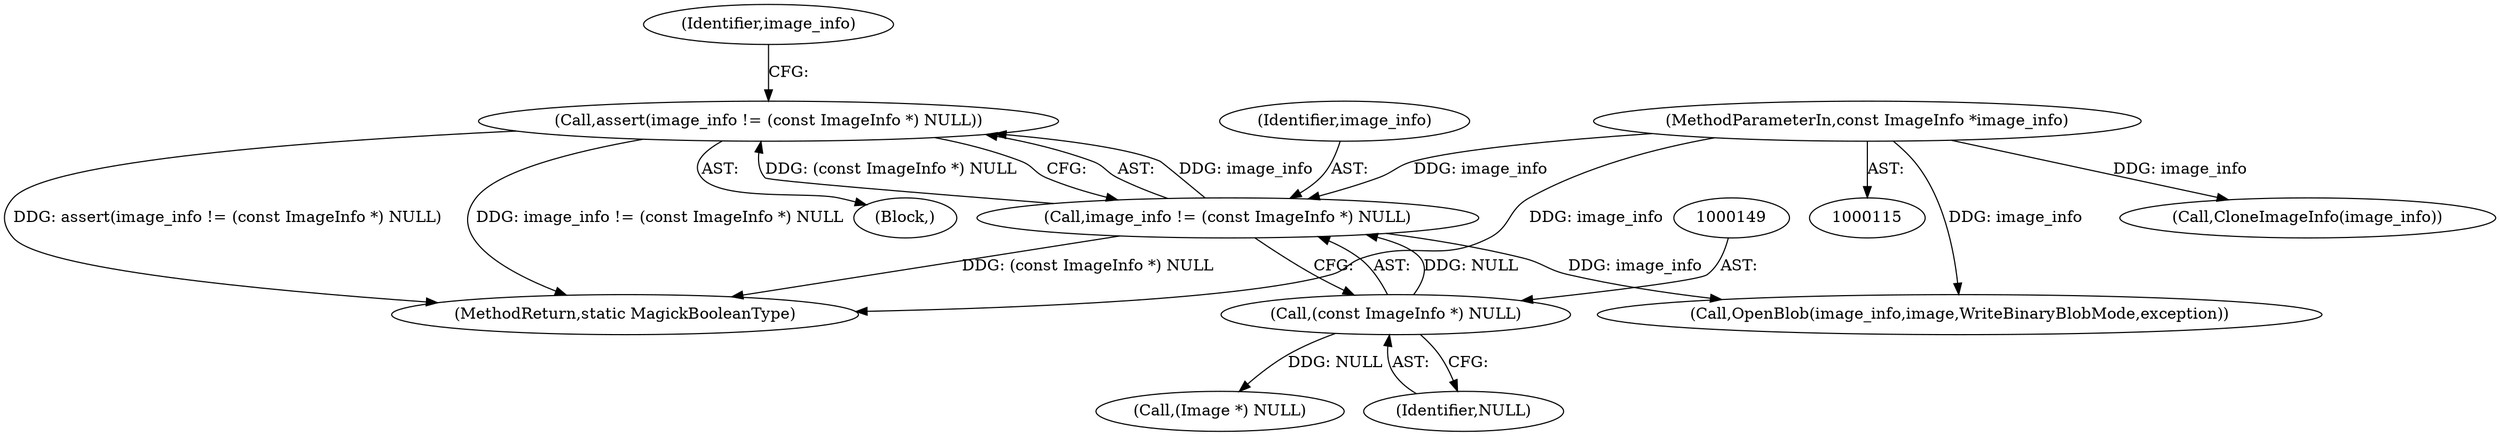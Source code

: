 digraph "0_ImageMagick_0f6fc2d5bf8f500820c3dbcf0d23ee14f2d9f734_4@API" {
"1000145" [label="(Call,assert(image_info != (const ImageInfo *) NULL))"];
"1000146" [label="(Call,image_info != (const ImageInfo *) NULL)"];
"1000116" [label="(MethodParameterIn,const ImageInfo *image_info)"];
"1000148" [label="(Call,(const ImageInfo *) NULL)"];
"1000870" [label="(Call,CloneImageInfo(image_info))"];
"1000213" [label="(Call,OpenBlob(image_info,image,WriteBinaryBlobMode,exception))"];
"1000160" [label="(Call,(Image *) NULL)"];
"1000119" [label="(Block,)"];
"1000147" [label="(Identifier,image_info)"];
"1000145" [label="(Call,assert(image_info != (const ImageInfo *) NULL))"];
"1000148" [label="(Call,(const ImageInfo *) NULL)"];
"1000150" [label="(Identifier,NULL)"];
"1000116" [label="(MethodParameterIn,const ImageInfo *image_info)"];
"1000146" [label="(Call,image_info != (const ImageInfo *) NULL)"];
"1001948" [label="(MethodReturn,static MagickBooleanType)"];
"1000154" [label="(Identifier,image_info)"];
"1000145" -> "1000119"  [label="AST: "];
"1000145" -> "1000146"  [label="CFG: "];
"1000146" -> "1000145"  [label="AST: "];
"1000154" -> "1000145"  [label="CFG: "];
"1000145" -> "1001948"  [label="DDG: assert(image_info != (const ImageInfo *) NULL)"];
"1000145" -> "1001948"  [label="DDG: image_info != (const ImageInfo *) NULL"];
"1000146" -> "1000145"  [label="DDG: image_info"];
"1000146" -> "1000145"  [label="DDG: (const ImageInfo *) NULL"];
"1000146" -> "1000148"  [label="CFG: "];
"1000147" -> "1000146"  [label="AST: "];
"1000148" -> "1000146"  [label="AST: "];
"1000146" -> "1001948"  [label="DDG: (const ImageInfo *) NULL"];
"1000116" -> "1000146"  [label="DDG: image_info"];
"1000148" -> "1000146"  [label="DDG: NULL"];
"1000146" -> "1000213"  [label="DDG: image_info"];
"1000116" -> "1000115"  [label="AST: "];
"1000116" -> "1001948"  [label="DDG: image_info"];
"1000116" -> "1000213"  [label="DDG: image_info"];
"1000116" -> "1000870"  [label="DDG: image_info"];
"1000148" -> "1000150"  [label="CFG: "];
"1000149" -> "1000148"  [label="AST: "];
"1000150" -> "1000148"  [label="AST: "];
"1000148" -> "1000160"  [label="DDG: NULL"];
}
